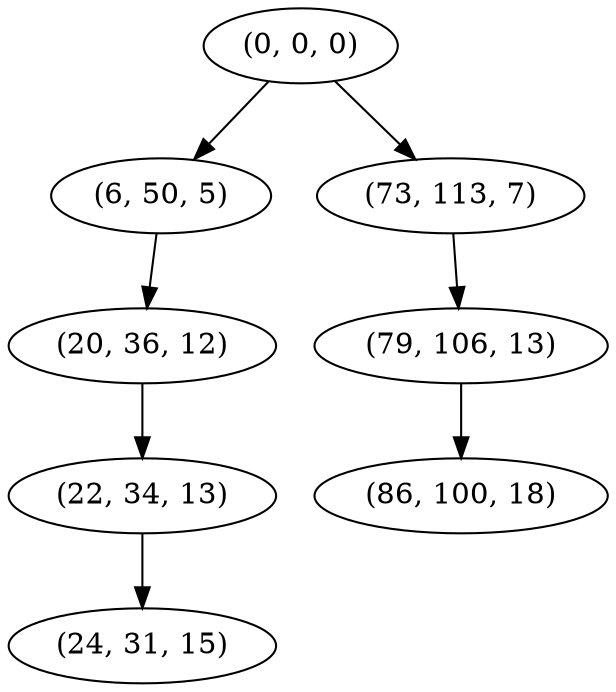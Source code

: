 digraph tree {
    "(0, 0, 0)";
    "(6, 50, 5)";
    "(20, 36, 12)";
    "(22, 34, 13)";
    "(24, 31, 15)";
    "(73, 113, 7)";
    "(79, 106, 13)";
    "(86, 100, 18)";
    "(0, 0, 0)" -> "(6, 50, 5)";
    "(0, 0, 0)" -> "(73, 113, 7)";
    "(6, 50, 5)" -> "(20, 36, 12)";
    "(20, 36, 12)" -> "(22, 34, 13)";
    "(22, 34, 13)" -> "(24, 31, 15)";
    "(73, 113, 7)" -> "(79, 106, 13)";
    "(79, 106, 13)" -> "(86, 100, 18)";
}
